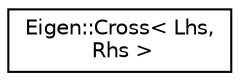 digraph "Graphical Class Hierarchy"
{
  edge [fontname="Helvetica",fontsize="10",labelfontname="Helvetica",labelfontsize="10"];
  node [fontname="Helvetica",fontsize="10",shape=record];
  rankdir="LR";
  Node1 [label="Eigen::Cross\< Lhs,\l Rhs \>",height=0.2,width=0.4,color="black", fillcolor="white", style="filled",URL="$class_eigen_1_1_cross.html"];
}

